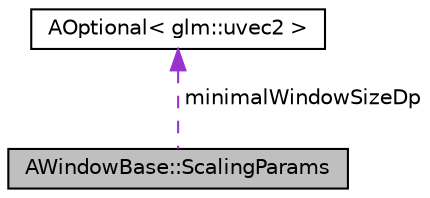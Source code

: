 digraph "AWindowBase::ScalingParams"
{
 // LATEX_PDF_SIZE
  edge [fontname="Helvetica",fontsize="10",labelfontname="Helvetica",labelfontsize="10"];
  node [fontname="Helvetica",fontsize="10",shape=record];
  Node1 [label="AWindowBase::ScalingParams",height=0.2,width=0.4,color="black", fillcolor="grey75", style="filled", fontcolor="black",tooltip=" "];
  Node2 -> Node1 [dir="back",color="darkorchid3",fontsize="10",style="dashed",label=" minimalWindowSizeDp" ,fontname="Helvetica"];
  Node2 [label="AOptional\< glm::uvec2 \>",height=0.2,width=0.4,color="black", fillcolor="white", style="filled",URL="$classAOptional.html",tooltip=" "];
}
